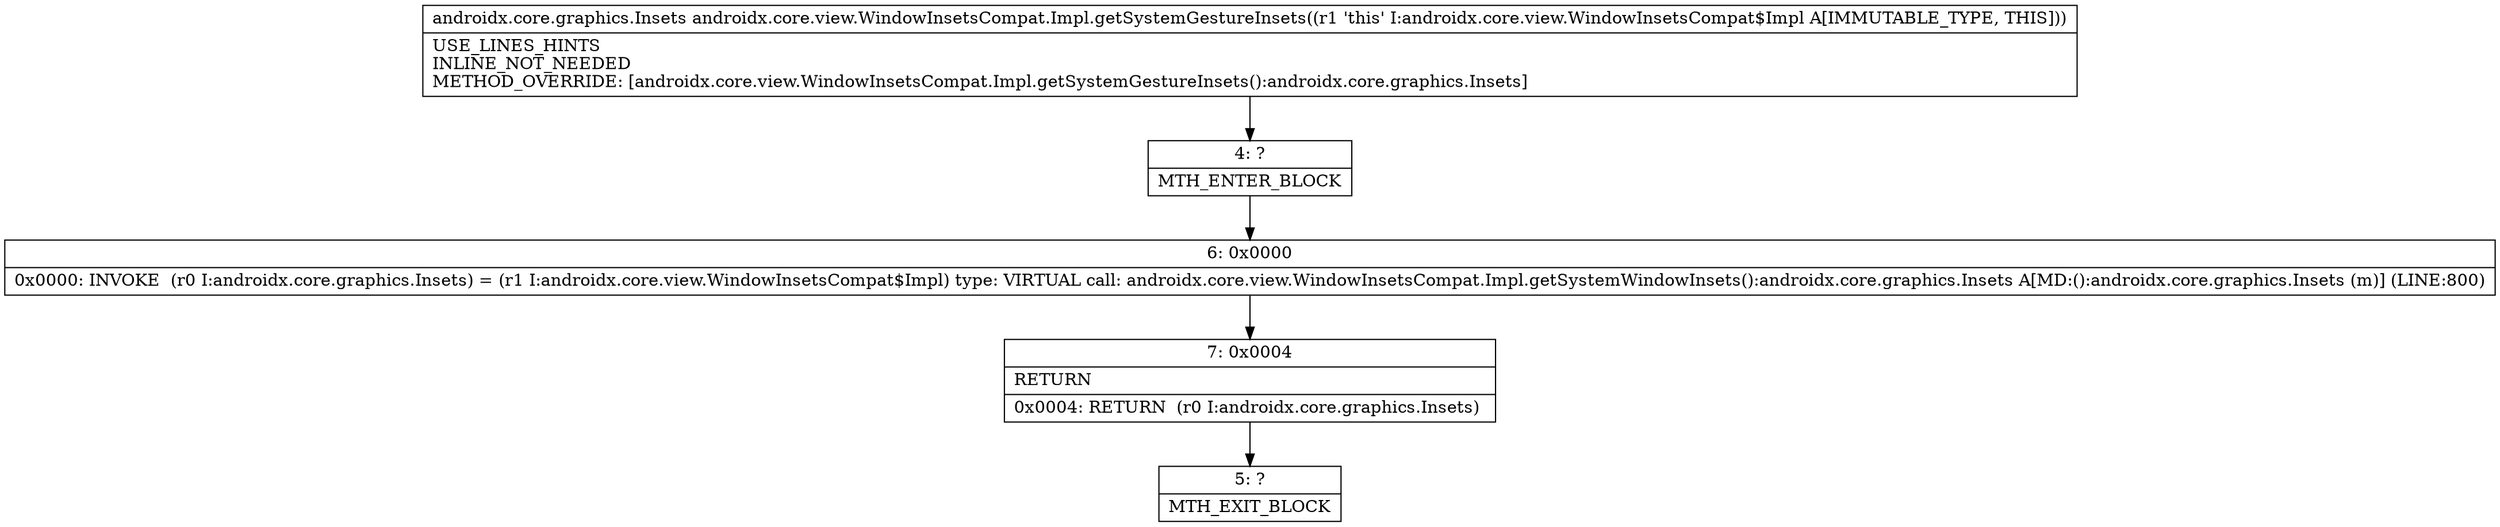 digraph "CFG forandroidx.core.view.WindowInsetsCompat.Impl.getSystemGestureInsets()Landroidx\/core\/graphics\/Insets;" {
Node_4 [shape=record,label="{4\:\ ?|MTH_ENTER_BLOCK\l}"];
Node_6 [shape=record,label="{6\:\ 0x0000|0x0000: INVOKE  (r0 I:androidx.core.graphics.Insets) = (r1 I:androidx.core.view.WindowInsetsCompat$Impl) type: VIRTUAL call: androidx.core.view.WindowInsetsCompat.Impl.getSystemWindowInsets():androidx.core.graphics.Insets A[MD:():androidx.core.graphics.Insets (m)] (LINE:800)\l}"];
Node_7 [shape=record,label="{7\:\ 0x0004|RETURN\l|0x0004: RETURN  (r0 I:androidx.core.graphics.Insets) \l}"];
Node_5 [shape=record,label="{5\:\ ?|MTH_EXIT_BLOCK\l}"];
MethodNode[shape=record,label="{androidx.core.graphics.Insets androidx.core.view.WindowInsetsCompat.Impl.getSystemGestureInsets((r1 'this' I:androidx.core.view.WindowInsetsCompat$Impl A[IMMUTABLE_TYPE, THIS]))  | USE_LINES_HINTS\lINLINE_NOT_NEEDED\lMETHOD_OVERRIDE: [androidx.core.view.WindowInsetsCompat.Impl.getSystemGestureInsets():androidx.core.graphics.Insets]\l}"];
MethodNode -> Node_4;Node_4 -> Node_6;
Node_6 -> Node_7;
Node_7 -> Node_5;
}

